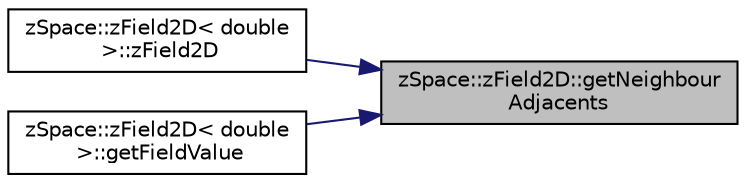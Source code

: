 digraph "zSpace::zField2D::getNeighbourAdjacents"
{
 // LATEX_PDF_SIZE
  edge [fontname="Helvetica",fontsize="10",labelfontname="Helvetica",labelfontsize="10"];
  node [fontname="Helvetica",fontsize="10",shape=record];
  rankdir="RL";
  Node77 [label="zSpace::zField2D::getNeighbour\lAdjacents",height=0.2,width=0.4,color="black", fillcolor="grey75", style="filled", fontcolor="black",tooltip="This method gets the immediate adjacent neighbours of the field at the input index."];
  Node77 -> Node78 [dir="back",color="midnightblue",fontsize="10",style="solid",fontname="Helvetica"];
  Node78 [label="zSpace::zField2D\< double\l \>::zField2D",height=0.2,width=0.4,color="black", fillcolor="white", style="filled",URL="$classz_space_1_1z_field2_d.html#ad31805be6c55b01509c0bf97ef1695dd",tooltip="Overloaded constructor."];
  Node77 -> Node79 [dir="back",color="midnightblue",fontsize="10",style="solid",fontname="Helvetica"];
  Node79 [label="zSpace::zField2D\< double\l \>::getFieldValue",height=0.2,width=0.4,color="black", fillcolor="white", style="filled",URL="$classz_space_1_1z_field2_d.html#a543d274aaa0c7a913c8d6ad227e192fa",tooltip="This method gets the value of the field at the input sample position."];
}
